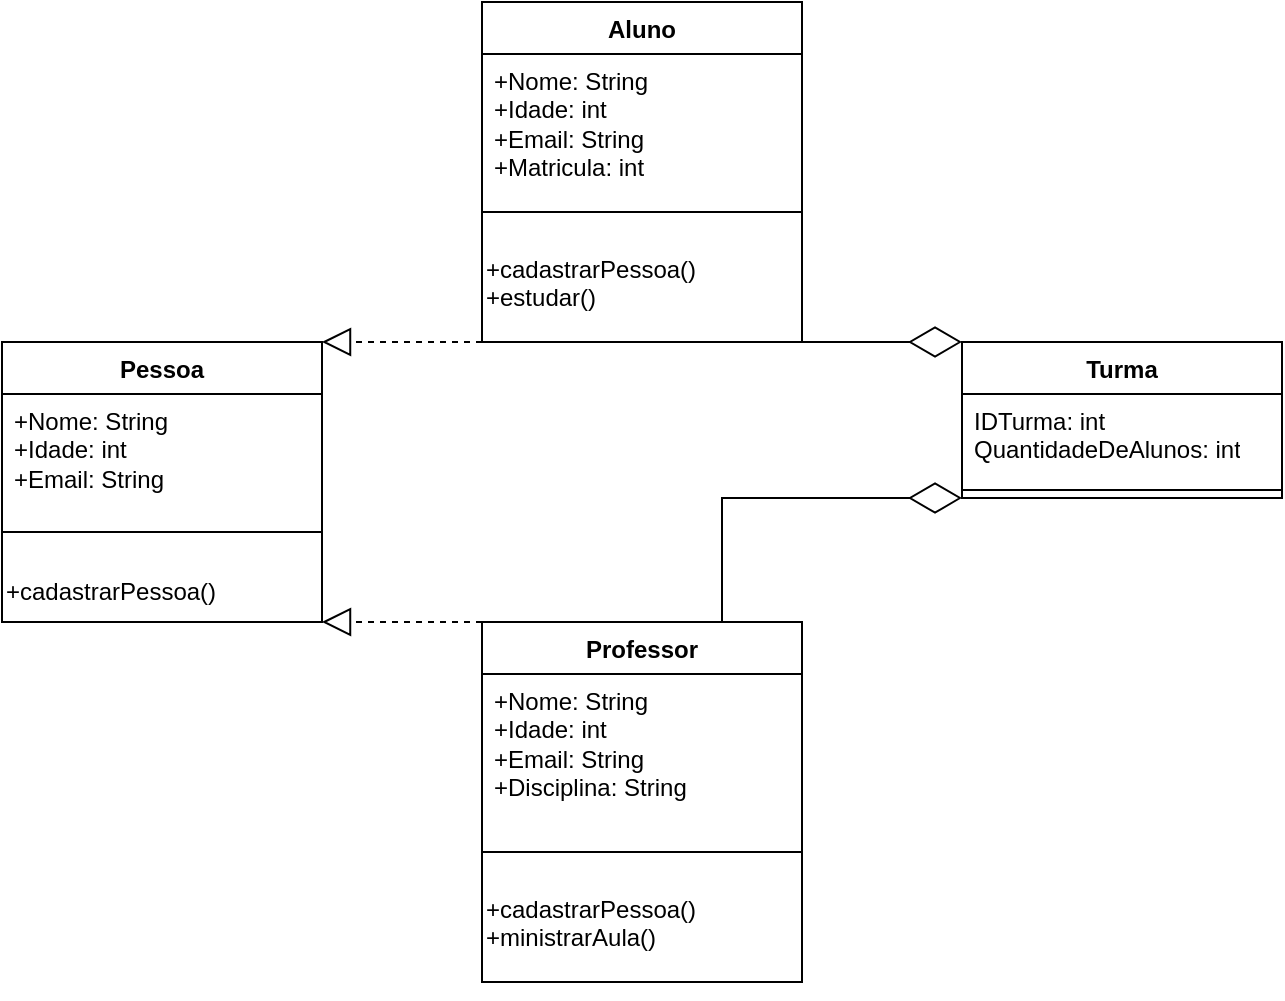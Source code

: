 <mxfile version="28.2.5">
  <diagram name="Página-1" id="q0dLffiNZhF94chbO-cL">
    <mxGraphModel dx="1687" dy="957" grid="1" gridSize="10" guides="1" tooltips="1" connect="1" arrows="1" fold="1" page="1" pageScale="1" pageWidth="827" pageHeight="1169" math="0" shadow="0">
      <root>
        <mxCell id="0" />
        <mxCell id="1" parent="0" />
        <mxCell id="UL-ph8x6PNyWj-oFK9BK-1" value="Aluno" style="swimlane;fontStyle=1;align=center;verticalAlign=top;childLayout=stackLayout;horizontal=1;startSize=26;horizontalStack=0;resizeParent=1;resizeParentMax=0;resizeLast=0;collapsible=1;marginBottom=0;whiteSpace=wrap;html=1;" parent="1" vertex="1">
          <mxGeometry x="320" y="150" width="160" height="170" as="geometry" />
        </mxCell>
        <mxCell id="UL-ph8x6PNyWj-oFK9BK-2" value="+Nome: String&lt;div&gt;+Idade: int&lt;/div&gt;&lt;div&gt;+Email: String&lt;/div&gt;&lt;div&gt;+Matricula: int&lt;/div&gt;" style="text;strokeColor=none;fillColor=none;align=left;verticalAlign=top;spacingLeft=4;spacingRight=4;overflow=hidden;rotatable=0;points=[[0,0.5],[1,0.5]];portConstraint=eastwest;whiteSpace=wrap;html=1;" parent="UL-ph8x6PNyWj-oFK9BK-1" vertex="1">
          <mxGeometry y="26" width="160" height="64" as="geometry" />
        </mxCell>
        <mxCell id="UL-ph8x6PNyWj-oFK9BK-3" value="" style="line;strokeWidth=1;fillColor=none;align=left;verticalAlign=middle;spacingTop=-1;spacingLeft=3;spacingRight=3;rotatable=0;labelPosition=right;points=[];portConstraint=eastwest;strokeColor=inherit;" parent="UL-ph8x6PNyWj-oFK9BK-1" vertex="1">
          <mxGeometry y="90" width="160" height="30" as="geometry" />
        </mxCell>
        <mxCell id="UL-ph8x6PNyWj-oFK9BK-4" value="&lt;span style=&quot;color: rgb(0, 0, 0); font-family: Helvetica; font-size: 12px; font-style: normal; font-variant-ligatures: normal; font-variant-caps: normal; font-weight: 400; letter-spacing: normal; orphans: 2; text-align: center; text-indent: 0px; text-transform: none; widows: 2; word-spacing: 0px; -webkit-text-stroke-width: 0px; white-space: nowrap; text-decoration-thickness: initial; text-decoration-style: initial; text-decoration-color: initial; float: none; display: inline !important;&quot;&gt;+cadastrarPessoa()&lt;/span&gt;&lt;div&gt;&lt;span style=&quot;color: rgb(0, 0, 0); font-family: Helvetica; font-size: 12px; font-style: normal; font-variant-ligatures: normal; font-variant-caps: normal; font-weight: 400; letter-spacing: normal; orphans: 2; text-align: center; text-indent: 0px; text-transform: none; widows: 2; word-spacing: 0px; -webkit-text-stroke-width: 0px; white-space: nowrap; text-decoration-thickness: initial; text-decoration-style: initial; text-decoration-color: initial; float: none; display: inline !important;&quot;&gt;+estudar()&lt;/span&gt;&lt;/div&gt;" style="text;whiteSpace=wrap;html=1;" parent="UL-ph8x6PNyWj-oFK9BK-1" vertex="1">
          <mxGeometry y="120" width="160" height="50" as="geometry" />
        </mxCell>
        <mxCell id="UL-ph8x6PNyWj-oFK9BK-5" value="Turma" style="swimlane;fontStyle=1;align=center;verticalAlign=top;childLayout=stackLayout;horizontal=1;startSize=26;horizontalStack=0;resizeParent=1;resizeParentMax=0;resizeLast=0;collapsible=1;marginBottom=0;whiteSpace=wrap;html=1;" parent="1" vertex="1">
          <mxGeometry x="560" y="320" width="160" height="78" as="geometry" />
        </mxCell>
        <mxCell id="UL-ph8x6PNyWj-oFK9BK-6" value="IDTurma: int&lt;div&gt;QuantidadeDeAlunos: int&lt;/div&gt;" style="text;strokeColor=none;fillColor=none;align=left;verticalAlign=top;spacingLeft=4;spacingRight=4;overflow=hidden;rotatable=0;points=[[0,0.5],[1,0.5]];portConstraint=eastwest;whiteSpace=wrap;html=1;" parent="UL-ph8x6PNyWj-oFK9BK-5" vertex="1">
          <mxGeometry y="26" width="160" height="44" as="geometry" />
        </mxCell>
        <mxCell id="UL-ph8x6PNyWj-oFK9BK-7" value="" style="line;strokeWidth=1;fillColor=none;align=left;verticalAlign=middle;spacingTop=-1;spacingLeft=3;spacingRight=3;rotatable=0;labelPosition=right;points=[];portConstraint=eastwest;strokeColor=inherit;" parent="UL-ph8x6PNyWj-oFK9BK-5" vertex="1">
          <mxGeometry y="70" width="160" height="8" as="geometry" />
        </mxCell>
        <mxCell id="UL-ph8x6PNyWj-oFK9BK-11" value="Pessoa" style="swimlane;fontStyle=1;align=center;verticalAlign=top;childLayout=stackLayout;horizontal=1;startSize=26;horizontalStack=0;resizeParent=1;resizeParentMax=0;resizeLast=0;collapsible=1;marginBottom=0;whiteSpace=wrap;html=1;" parent="1" vertex="1">
          <mxGeometry x="80" y="320" width="160" height="140" as="geometry" />
        </mxCell>
        <mxCell id="UL-ph8x6PNyWj-oFK9BK-12" value="+Nome: String&lt;div&gt;+Idade: int&lt;/div&gt;&lt;div&gt;+Email: String&lt;/div&gt;" style="text;strokeColor=none;fillColor=none;align=left;verticalAlign=top;spacingLeft=4;spacingRight=4;overflow=hidden;rotatable=0;points=[[0,0.5],[1,0.5]];portConstraint=eastwest;whiteSpace=wrap;html=1;" parent="UL-ph8x6PNyWj-oFK9BK-11" vertex="1">
          <mxGeometry y="26" width="160" height="54" as="geometry" />
        </mxCell>
        <mxCell id="UL-ph8x6PNyWj-oFK9BK-13" value="" style="line;strokeWidth=1;fillColor=none;align=left;verticalAlign=middle;spacingTop=-1;spacingLeft=3;spacingRight=3;rotatable=0;labelPosition=right;points=[];portConstraint=eastwest;strokeColor=inherit;" parent="UL-ph8x6PNyWj-oFK9BK-11" vertex="1">
          <mxGeometry y="80" width="160" height="30" as="geometry" />
        </mxCell>
        <mxCell id="UL-ph8x6PNyWj-oFK9BK-26" value="+cadastrarPessoa()" style="text;html=1;align=left;verticalAlign=middle;resizable=0;points=[];autosize=1;strokeColor=none;fillColor=none;" parent="UL-ph8x6PNyWj-oFK9BK-11" vertex="1">
          <mxGeometry y="110" width="160" height="30" as="geometry" />
        </mxCell>
        <mxCell id="UL-ph8x6PNyWj-oFK9BK-14" value="Professor" style="swimlane;fontStyle=1;align=center;verticalAlign=top;childLayout=stackLayout;horizontal=1;startSize=26;horizontalStack=0;resizeParent=1;resizeParentMax=0;resizeLast=0;collapsible=1;marginBottom=0;whiteSpace=wrap;html=1;" parent="1" vertex="1">
          <mxGeometry x="320" y="460" width="160" height="180" as="geometry" />
        </mxCell>
        <mxCell id="UL-ph8x6PNyWj-oFK9BK-15" value="+Nome: String&lt;div&gt;+Idade: int&lt;/div&gt;&lt;div&gt;+Email: String&lt;/div&gt;&lt;div&gt;+Disciplina: String&lt;/div&gt;" style="text;strokeColor=none;fillColor=none;align=left;verticalAlign=top;spacingLeft=4;spacingRight=4;overflow=hidden;rotatable=0;points=[[0,0.5],[1,0.5]];portConstraint=eastwest;whiteSpace=wrap;html=1;" parent="UL-ph8x6PNyWj-oFK9BK-14" vertex="1">
          <mxGeometry y="26" width="160" height="74" as="geometry" />
        </mxCell>
        <mxCell id="UL-ph8x6PNyWj-oFK9BK-16" value="" style="line;strokeWidth=1;fillColor=none;align=left;verticalAlign=middle;spacingTop=-1;spacingLeft=3;spacingRight=3;rotatable=0;labelPosition=right;points=[];portConstraint=eastwest;strokeColor=inherit;" parent="UL-ph8x6PNyWj-oFK9BK-14" vertex="1">
          <mxGeometry y="100" width="160" height="30" as="geometry" />
        </mxCell>
        <mxCell id="UL-ph8x6PNyWj-oFK9BK-17" value="+cadastrarPessoa()&lt;br&gt;+ministrarAula()" style="text;whiteSpace=wrap;verticalAlign=top;align=left;html=1;" parent="UL-ph8x6PNyWj-oFK9BK-14" vertex="1">
          <mxGeometry y="130" width="160" height="50" as="geometry" />
        </mxCell>
        <mxCell id="UL-ph8x6PNyWj-oFK9BK-29" style="edgeStyle=orthogonalEdgeStyle;rounded=0;orthogonalLoop=1;jettySize=auto;html=1;exitX=0.5;exitY=1;exitDx=0;exitDy=0;" parent="UL-ph8x6PNyWj-oFK9BK-14" source="UL-ph8x6PNyWj-oFK9BK-17" target="UL-ph8x6PNyWj-oFK9BK-17" edge="1">
          <mxGeometry relative="1" as="geometry" />
        </mxCell>
        <mxCell id="UL-ph8x6PNyWj-oFK9BK-18" value="" style="endArrow=block;dashed=1;endFill=0;endSize=12;html=1;rounded=0;exitX=0;exitY=0;exitDx=0;exitDy=0;entryX=1;entryY=1;entryDx=0;entryDy=0;" parent="1" source="UL-ph8x6PNyWj-oFK9BK-14" target="UL-ph8x6PNyWj-oFK9BK-11" edge="1">
          <mxGeometry width="160" relative="1" as="geometry">
            <mxPoint x="370" y="480" as="sourcePoint" />
            <mxPoint x="530" y="480" as="targetPoint" />
          </mxGeometry>
        </mxCell>
        <mxCell id="UL-ph8x6PNyWj-oFK9BK-19" value="" style="endArrow=block;dashed=1;endFill=0;endSize=12;html=1;rounded=0;exitX=0;exitY=1;exitDx=0;exitDy=0;entryX=1;entryY=0;entryDx=0;entryDy=0;" parent="1" source="UL-ph8x6PNyWj-oFK9BK-1" target="UL-ph8x6PNyWj-oFK9BK-11" edge="1">
          <mxGeometry width="160" relative="1" as="geometry">
            <mxPoint x="340" y="310" as="sourcePoint" />
            <mxPoint x="260" y="310" as="targetPoint" />
          </mxGeometry>
        </mxCell>
        <mxCell id="UL-ph8x6PNyWj-oFK9BK-24" value="" style="endArrow=diamondThin;endFill=0;endSize=24;html=1;rounded=0;entryX=0;entryY=0;entryDx=0;entryDy=0;exitX=1;exitY=1;exitDx=0;exitDy=0;" parent="1" source="UL-ph8x6PNyWj-oFK9BK-4" target="UL-ph8x6PNyWj-oFK9BK-5" edge="1">
          <mxGeometry width="160" relative="1" as="geometry">
            <mxPoint x="550" y="270" as="sourcePoint" />
            <mxPoint x="530" y="480" as="targetPoint" />
          </mxGeometry>
        </mxCell>
        <mxCell id="UL-ph8x6PNyWj-oFK9BK-30" value="" style="endArrow=diamondThin;endFill=0;endSize=24;html=1;rounded=0;entryX=0;entryY=1;entryDx=0;entryDy=0;exitX=0.75;exitY=0;exitDx=0;exitDy=0;" parent="1" source="UL-ph8x6PNyWj-oFK9BK-14" target="UL-ph8x6PNyWj-oFK9BK-5" edge="1">
          <mxGeometry width="160" relative="1" as="geometry">
            <mxPoint x="400" y="360" as="sourcePoint" />
            <mxPoint x="580" y="480" as="targetPoint" />
            <Array as="points">
              <mxPoint x="440" y="398" />
            </Array>
          </mxGeometry>
        </mxCell>
      </root>
    </mxGraphModel>
  </diagram>
</mxfile>
